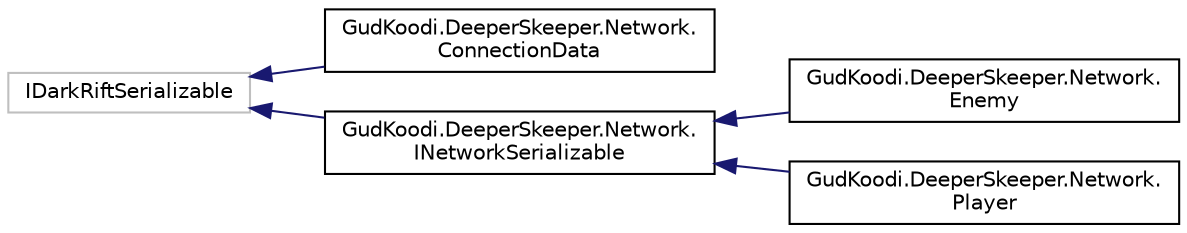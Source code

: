 digraph "Graphical Class Hierarchy"
{
 // LATEX_PDF_SIZE
  edge [fontname="Helvetica",fontsize="10",labelfontname="Helvetica",labelfontsize="10"];
  node [fontname="Helvetica",fontsize="10",shape=record];
  rankdir="LR";
  Node71 [label="IDarkRiftSerializable",height=0.2,width=0.4,color="grey75", fillcolor="white", style="filled",tooltip=" "];
  Node71 -> Node0 [dir="back",color="midnightblue",fontsize="10",style="solid",fontname="Helvetica"];
  Node0 [label="GudKoodi.DeeperSkeeper.Network.\lConnectionData",height=0.2,width=0.4,color="black", fillcolor="white", style="filled",URL="$class_gud_koodi_1_1_deeper_skeeper_1_1_network_1_1_connection_data.html",tooltip="Serialization data class for sending initial data when a new client connects."];
  Node71 -> Node73 [dir="back",color="midnightblue",fontsize="10",style="solid",fontname="Helvetica"];
  Node73 [label="GudKoodi.DeeperSkeeper.Network.\lINetworkSerializable",height=0.2,width=0.4,color="black", fillcolor="white", style="filled",URL="$interface_gud_koodi_1_1_deeper_skeeper_1_1_network_1_1_i_network_serializable.html",tooltip=" "];
  Node73 -> Node74 [dir="back",color="midnightblue",fontsize="10",style="solid",fontname="Helvetica"];
  Node74 [label="GudKoodi.DeeperSkeeper.Network.\lEnemy",height=0.2,width=0.4,color="black", fillcolor="white", style="filled",URL="$class_gud_koodi_1_1_deeper_skeeper_1_1_network_1_1_enemy.html",tooltip="Serialization data class for enemy objects."];
  Node73 -> Node75 [dir="back",color="midnightblue",fontsize="10",style="solid",fontname="Helvetica"];
  Node75 [label="GudKoodi.DeeperSkeeper.Network.\lPlayer",height=0.2,width=0.4,color="black", fillcolor="white", style="filled",URL="$class_gud_koodi_1_1_deeper_skeeper_1_1_network_1_1_player.html",tooltip="Serialization data class for player GameObjects."];
}

